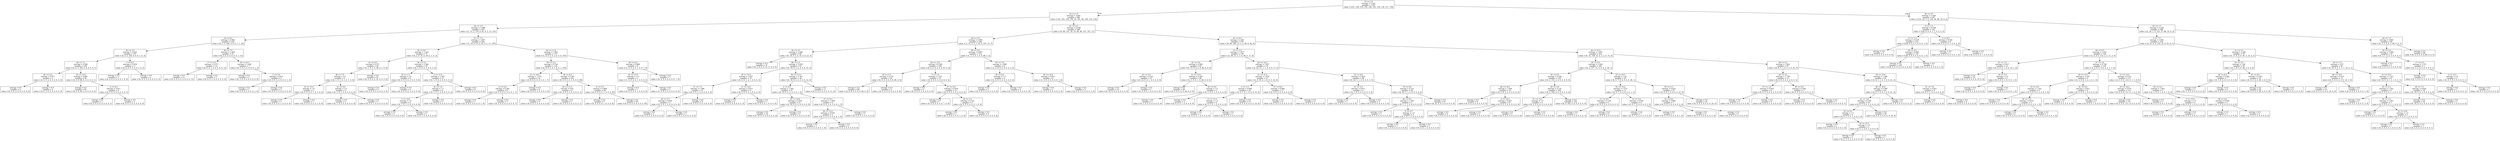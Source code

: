 digraph Tree {
node [shape=box] ;
0 [label="33 <= 2.5\nentropy = 3.321\nsamples = 1347\nvalue = [141, 126, 135, 135, 136, 145, 134, 134, 127, 134]"] ;
1 [label="43 <= 1.5\nentropy = 3.061\nsamples = 900\nvalue = [10, 102, 134, 135, 10, 101, 48, 109, 119, 132]"] ;
0 -> 1 [labeldistance=2.5, labelangle=45, headlabel="True"] ;
2 [label="26 <= 3.5\nentropy = 1.998\nsamples = 332\nvalue = [1, 13, 3, 119, 0, 61, 0, 2, 12, 121]"] ;
1 -> 2 ;
3 [label="19 <= 8.5\nentropy = 0.982\nsamples = 128\nvalue = [0, 3, 3, 104, 0, 0, 0, 1, 1, 16]"] ;
2 -> 3 ;
4 [label="30 <= 3.0\nentropy = 0.443\nsamples = 107\nvalue = [0, 0, 3, 100, 0, 0, 0, 1, 0, 3]"] ;
3 -> 4 ;
5 [label="28 <= 7.5\nentropy = 0.266\nsamples = 104\nvalue = [0, 0, 3, 100, 0, 0, 0, 0, 0, 1]"] ;
4 -> 5 ;
6 [label="62 <= 2.0\nentropy = 0.971\nsamples = 5\nvalue = [0, 0, 3, 2, 0, 0, 0, 0, 0, 0]"] ;
5 -> 6 ;
7 [label="entropy = 0.0\nsamples = 2\nvalue = [0, 0, 0, 2, 0, 0, 0, 0, 0, 0]"] ;
6 -> 7 ;
8 [label="entropy = 0.0\nsamples = 3\nvalue = [0, 0, 3, 0, 0, 0, 0, 0, 0, 0]"] ;
6 -> 8 ;
9 [label="18 <= 13.0\nentropy = 0.081\nsamples = 99\nvalue = [0, 0, 0, 98, 0, 0, 0, 0, 0, 1]"] ;
5 -> 9 ;
10 [label="entropy = 0.0\nsamples = 95\nvalue = [0, 0, 0, 95, 0, 0, 0, 0, 0, 0]"] ;
9 -> 10 ;
11 [label="4 <= 8.5\nentropy = 0.811\nsamples = 4\nvalue = [0, 0, 0, 3, 0, 0, 0, 0, 0, 1]"] ;
9 -> 11 ;
12 [label="entropy = 0.0\nsamples = 1\nvalue = [0, 0, 0, 0, 0, 0, 0, 0, 0, 1]"] ;
11 -> 12 ;
13 [label="entropy = 0.0\nsamples = 3\nvalue = [0, 0, 0, 3, 0, 0, 0, 0, 0, 0]"] ;
11 -> 13 ;
14 [label="3 <= 8.5\nentropy = 0.918\nsamples = 3\nvalue = [0, 0, 0, 0, 0, 0, 0, 1, 0, 2]"] ;
4 -> 14 ;
15 [label="entropy = 0.0\nsamples = 1\nvalue = [0, 0, 0, 0, 0, 0, 0, 1, 0, 0]"] ;
14 -> 15 ;
16 [label="entropy = 0.0\nsamples = 2\nvalue = [0, 0, 0, 0, 0, 0, 0, 0, 0, 2]"] ;
14 -> 16 ;
17 [label="36 <= 7.0\nentropy = 1.494\nsamples = 21\nvalue = [0, 3, 0, 4, 0, 0, 0, 0, 1, 13]"] ;
3 -> 17 ;
18 [label="17 <= 3.5\nentropy = 0.371\nsamples = 14\nvalue = [0, 0, 0, 1, 0, 0, 0, 0, 0, 13]"] ;
17 -> 18 ;
19 [label="entropy = 0.0\nsamples = 13\nvalue = [0, 0, 0, 0, 0, 0, 0, 0, 0, 13]"] ;
18 -> 19 ;
20 [label="entropy = 0.0\nsamples = 1\nvalue = [0, 0, 0, 1, 0, 0, 0, 0, 0, 0]"] ;
18 -> 20 ;
21 [label="50 <= 6.0\nentropy = 1.449\nsamples = 7\nvalue = [0, 3, 0, 3, 0, 0, 0, 0, 1, 0]"] ;
17 -> 21 ;
22 [label="entropy = 0.0\nsamples = 3\nvalue = [0, 3, 0, 0, 0, 0, 0, 0, 0, 0]"] ;
21 -> 22 ;
23 [label="2 <= 3.0\nentropy = 0.811\nsamples = 4\nvalue = [0, 0, 0, 3, 0, 0, 0, 0, 1, 0]"] ;
21 -> 23 ;
24 [label="entropy = 0.0\nsamples = 1\nvalue = [0, 0, 0, 0, 0, 0, 0, 0, 1, 0]"] ;
23 -> 24 ;
25 [label="entropy = 0.0\nsamples = 3\nvalue = [0, 0, 0, 3, 0, 0, 0, 0, 0, 0]"] ;
23 -> 25 ;
26 [label="21 <= 7.5\nentropy = 1.807\nsamples = 204\nvalue = [1, 10, 0, 15, 0, 61, 0, 1, 11, 105]"] ;
2 -> 26 ;
27 [label="20 <= 9.5\nentropy = 1.214\nsamples = 77\nvalue = [0, 2, 0, 10, 0, 59, 0, 1, 3, 2]"] ;
26 -> 27 ;
28 [label="10 <= 9.5\nentropy = 0.371\nsamples = 59\nvalue = [0, 1, 0, 1, 0, 56, 0, 1, 0, 0]"] ;
27 -> 28 ;
29 [label="58 <= 7.0\nentropy = 2.0\nsamples = 4\nvalue = [0, 1, 0, 1, 0, 1, 0, 1, 0, 0]"] ;
28 -> 29 ;
30 [label="14 <= 13.5\nentropy = 1.0\nsamples = 2\nvalue = [0, 0, 0, 0, 0, 1, 0, 1, 0, 0]"] ;
29 -> 30 ;
31 [label="entropy = 0.0\nsamples = 1\nvalue = [0, 0, 0, 0, 0, 1, 0, 0, 0, 0]"] ;
30 -> 31 ;
32 [label="entropy = 0.0\nsamples = 1\nvalue = [0, 0, 0, 0, 0, 0, 0, 1, 0, 0]"] ;
30 -> 32 ;
33 [label="12 <= 8.0\nentropy = 1.0\nsamples = 2\nvalue = [0, 1, 0, 1, 0, 0, 0, 0, 0, 0]"] ;
29 -> 33 ;
34 [label="entropy = 0.0\nsamples = 1\nvalue = [0, 1, 0, 0, 0, 0, 0, 0, 0, 0]"] ;
33 -> 34 ;
35 [label="entropy = 0.0\nsamples = 1\nvalue = [0, 0, 0, 1, 0, 0, 0, 0, 0, 0]"] ;
33 -> 35 ;
36 [label="entropy = 0.0\nsamples = 55\nvalue = [0, 0, 0, 0, 0, 55, 0, 0, 0, 0]"] ;
28 -> 36 ;
37 [label="54 <= 3.5\nentropy = 1.946\nsamples = 18\nvalue = [0, 1, 0, 9, 0, 3, 0, 0, 3, 2]"] ;
27 -> 37 ;
38 [label="25 <= 1.5\nentropy = 1.0\nsamples = 6\nvalue = [0, 0, 0, 0, 0, 3, 0, 0, 3, 0]"] ;
37 -> 38 ;
39 [label="entropy = 0.0\nsamples = 3\nvalue = [0, 0, 0, 0, 0, 0, 0, 0, 3, 0]"] ;
38 -> 39 ;
40 [label="entropy = 0.0\nsamples = 3\nvalue = [0, 0, 0, 0, 0, 3, 0, 0, 0, 0]"] ;
38 -> 40 ;
41 [label="4 <= 11.0\nentropy = 1.041\nsamples = 12\nvalue = [0, 1, 0, 9, 0, 0, 0, 0, 0, 2]"] ;
37 -> 41 ;
42 [label="25 <= 1.0\nentropy = 1.5\nsamples = 4\nvalue = [0, 1, 0, 1, 0, 0, 0, 0, 0, 2]"] ;
41 -> 42 ;
43 [label="3 <= 13.0\nentropy = 1.0\nsamples = 2\nvalue = [0, 1, 0, 1, 0, 0, 0, 0, 0, 0]"] ;
42 -> 43 ;
44 [label="entropy = 0.0\nsamples = 1\nvalue = [0, 1, 0, 0, 0, 0, 0, 0, 0, 0]"] ;
43 -> 44 ;
45 [label="entropy = 0.0\nsamples = 1\nvalue = [0, 0, 0, 1, 0, 0, 0, 0, 0, 0]"] ;
43 -> 45 ;
46 [label="entropy = 0.0\nsamples = 2\nvalue = [0, 0, 0, 0, 0, 0, 0, 0, 0, 2]"] ;
42 -> 46 ;
47 [label="entropy = 0.0\nsamples = 8\nvalue = [0, 0, 0, 8, 0, 0, 0, 0, 0, 0]"] ;
41 -> 47 ;
48 [label="42 <= 11.0\nentropy = 1.081\nsamples = 127\nvalue = [1, 8, 0, 5, 0, 2, 0, 0, 8, 103]"] ;
26 -> 48 ;
49 [label="59 <= 2.5\nentropy = 0.744\nsamples = 118\nvalue = [0, 8, 0, 5, 0, 1, 0, 0, 1, 103]"] ;
48 -> 49 ;
50 [label="12 <= 14.0\nentropy = 1.272\nsamples = 16\nvalue = [0, 8, 0, 0, 0, 0, 0, 0, 1, 7]"] ;
49 -> 50 ;
51 [label="6 <= 2.0\nentropy = 0.544\nsamples = 8\nvalue = [0, 0, 0, 0, 0, 0, 0, 0, 1, 7]"] ;
50 -> 51 ;
52 [label="entropy = 0.0\nsamples = 1\nvalue = [0, 0, 0, 0, 0, 0, 0, 0, 1, 0]"] ;
51 -> 52 ;
53 [label="entropy = 0.0\nsamples = 7\nvalue = [0, 0, 0, 0, 0, 0, 0, 0, 0, 7]"] ;
51 -> 53 ;
54 [label="entropy = 0.0\nsamples = 8\nvalue = [0, 8, 0, 0, 0, 0, 0, 0, 0, 0]"] ;
50 -> 54 ;
55 [label="29 <= 6.5\nentropy = 0.361\nsamples = 102\nvalue = [0, 0, 0, 5, 0, 1, 0, 0, 0, 96]"] ;
49 -> 55 ;
56 [label="52 <= 11.5\nentropy = 0.65\nsamples = 6\nvalue = [0, 0, 0, 5, 0, 0, 0, 0, 0, 1]"] ;
55 -> 56 ;
57 [label="entropy = 0.0\nsamples = 5\nvalue = [0, 0, 0, 5, 0, 0, 0, 0, 0, 0]"] ;
56 -> 57 ;
58 [label="entropy = 0.0\nsamples = 1\nvalue = [0, 0, 0, 0, 0, 0, 0, 0, 0, 1]"] ;
56 -> 58 ;
59 [label="4 <= 0.5\nentropy = 0.084\nsamples = 96\nvalue = [0, 0, 0, 0, 0, 1, 0, 0, 0, 95]"] ;
55 -> 59 ;
60 [label="entropy = 0.0\nsamples = 1\nvalue = [0, 0, 0, 0, 0, 1, 0, 0, 0, 0]"] ;
59 -> 60 ;
61 [label="entropy = 0.0\nsamples = 95\nvalue = [0, 0, 0, 0, 0, 0, 0, 0, 0, 95]"] ;
59 -> 61 ;
62 [label="36 <= 6.5\nentropy = 0.986\nsamples = 9\nvalue = [1, 0, 0, 0, 0, 1, 0, 0, 7, 0]"] ;
48 -> 62 ;
63 [label="42 <= 13.0\nentropy = 1.0\nsamples = 2\nvalue = [1, 0, 0, 0, 0, 1, 0, 0, 0, 0]"] ;
62 -> 63 ;
64 [label="entropy = 0.0\nsamples = 1\nvalue = [0, 0, 0, 0, 0, 1, 0, 0, 0, 0]"] ;
63 -> 64 ;
65 [label="entropy = 0.0\nsamples = 1\nvalue = [1, 0, 0, 0, 0, 0, 0, 0, 0, 0]"] ;
63 -> 65 ;
66 [label="entropy = 0.0\nsamples = 7\nvalue = [0, 0, 0, 0, 0, 0, 0, 0, 7, 0]"] ;
62 -> 66 ;
67 [label="61 <= 0.5\nentropy = 2.838\nsamples = 568\nvalue = [9, 89, 131, 16, 10, 40, 48, 107, 107, 11]"] ;
1 -> 67 ;
68 [label="29 <= 5.5\nentropy = 2.085\nsamples = 198\nvalue = [1, 21, 2, 3, 7, 35, 0, 107, 15, 7]"] ;
67 -> 68 ;
69 [label="20 <= 3.5\nentropy = 2.288\nsamples = 84\nvalue = [0, 19, 0, 3, 4, 35, 0, 8, 12, 3]"] ;
68 -> 69 ;
70 [label="entropy = 0.0\nsamples = 31\nvalue = [0, 0, 0, 0, 0, 31, 0, 0, 0, 0]"] ;
69 -> 70 ;
71 [label="60 <= 2.5\nentropy = 2.459\nsamples = 53\nvalue = [0, 19, 0, 3, 4, 4, 0, 8, 12, 3]"] ;
69 -> 71 ;
72 [label="18 <= 15.5\nentropy = 1.857\nsamples = 15\nvalue = [0, 0, 0, 1, 2, 1, 0, 8, 0, 3]"] ;
71 -> 72 ;
73 [label="11 <= 7.5\nentropy = 1.096\nsamples = 11\nvalue = [0, 0, 0, 1, 2, 0, 0, 8, 0, 0]"] ;
72 -> 73 ;
74 [label="52 <= 5.5\nentropy = 0.918\nsamples = 3\nvalue = [0, 0, 0, 1, 2, 0, 0, 0, 0, 0]"] ;
73 -> 74 ;
75 [label="entropy = 0.0\nsamples = 2\nvalue = [0, 0, 0, 0, 2, 0, 0, 0, 0, 0]"] ;
74 -> 75 ;
76 [label="entropy = 0.0\nsamples = 1\nvalue = [0, 0, 0, 1, 0, 0, 0, 0, 0, 0]"] ;
74 -> 76 ;
77 [label="entropy = 0.0\nsamples = 8\nvalue = [0, 0, 0, 0, 0, 0, 0, 8, 0, 0]"] ;
73 -> 77 ;
78 [label="11 <= 14.5\nentropy = 0.811\nsamples = 4\nvalue = [0, 0, 0, 0, 0, 1, 0, 0, 0, 3]"] ;
72 -> 78 ;
79 [label="entropy = 0.0\nsamples = 3\nvalue = [0, 0, 0, 0, 0, 0, 0, 0, 0, 3]"] ;
78 -> 79 ;
80 [label="entropy = 0.0\nsamples = 1\nvalue = [0, 0, 0, 0, 0, 1, 0, 0, 0, 0]"] ;
78 -> 80 ;
81 [label="50 <= 11.0\nentropy = 1.761\nsamples = 38\nvalue = [0, 19, 0, 2, 2, 3, 0, 0, 12, 0]"] ;
71 -> 81 ;
82 [label="2 <= 6.5\nentropy = 1.441\nsamples = 27\nvalue = [0, 19, 0, 2, 2, 3, 0, 0, 1, 0]"] ;
81 -> 82 ;
83 [label="45 <= 10.0\nentropy = 0.454\nsamples = 21\nvalue = [0, 19, 0, 0, 2, 0, 0, 0, 0, 0]"] ;
82 -> 83 ;
84 [label="entropy = 0.0\nsamples = 19\nvalue = [0, 19, 0, 0, 0, 0, 0, 0, 0, 0]"] ;
83 -> 84 ;
85 [label="entropy = 0.0\nsamples = 2\nvalue = [0, 0, 0, 0, 2, 0, 0, 0, 0, 0]"] ;
83 -> 85 ;
86 [label="37 <= 0.5\nentropy = 1.459\nsamples = 6\nvalue = [0, 0, 0, 2, 0, 3, 0, 0, 1, 0]"] ;
82 -> 86 ;
87 [label="59 <= 12.0\nentropy = 0.918\nsamples = 3\nvalue = [0, 0, 0, 2, 0, 0, 0, 0, 1, 0]"] ;
86 -> 87 ;
88 [label="entropy = 0.0\nsamples = 1\nvalue = [0, 0, 0, 0, 0, 0, 0, 0, 1, 0]"] ;
87 -> 88 ;
89 [label="entropy = 0.0\nsamples = 2\nvalue = [0, 0, 0, 2, 0, 0, 0, 0, 0, 0]"] ;
87 -> 89 ;
90 [label="entropy = 0.0\nsamples = 3\nvalue = [0, 0, 0, 0, 0, 3, 0, 0, 0, 0]"] ;
86 -> 90 ;
91 [label="entropy = 0.0\nsamples = 11\nvalue = [0, 0, 0, 0, 0, 0, 0, 0, 11, 0]"] ;
81 -> 91 ;
92 [label="60 <= 9.5\nentropy = 0.887\nsamples = 114\nvalue = [1, 2, 2, 0, 3, 0, 0, 99, 3, 4]"] ;
68 -> 92 ;
93 [label="26 <= 12.5\nentropy = 0.549\nsamples = 106\nvalue = [0, 0, 2, 0, 3, 0, 0, 97, 0, 4]"] ;
92 -> 93 ;
94 [label="54 <= 5.5\nentropy = 0.152\nsamples = 91\nvalue = [0, 0, 2, 0, 0, 0, 0, 89, 0, 0]"] ;
93 -> 94 ;
95 [label="entropy = 0.0\nsamples = 89\nvalue = [0, 0, 0, 0, 0, 0, 0, 89, 0, 0]"] ;
94 -> 95 ;
96 [label="entropy = 0.0\nsamples = 2\nvalue = [0, 0, 2, 0, 0, 0, 0, 0, 0, 0]"] ;
94 -> 96 ;
97 [label="5 <= 1.0\nentropy = 1.457\nsamples = 15\nvalue = [0, 0, 0, 0, 3, 0, 0, 8, 0, 4]"] ;
93 -> 97 ;
98 [label="entropy = 0.0\nsamples = 3\nvalue = [0, 0, 0, 0, 3, 0, 0, 0, 0, 0]"] ;
97 -> 98 ;
99 [label="27 <= 8.5\nentropy = 0.918\nsamples = 12\nvalue = [0, 0, 0, 0, 0, 0, 0, 8, 0, 4]"] ;
97 -> 99 ;
100 [label="entropy = 0.0\nsamples = 7\nvalue = [0, 0, 0, 0, 0, 0, 0, 7, 0, 0]"] ;
99 -> 100 ;
101 [label="25 <= 1.5\nentropy = 0.722\nsamples = 5\nvalue = [0, 0, 0, 0, 0, 0, 0, 1, 0, 4]"] ;
99 -> 101 ;
102 [label="entropy = 0.0\nsamples = 1\nvalue = [0, 0, 0, 0, 0, 0, 0, 1, 0, 0]"] ;
101 -> 102 ;
103 [label="entropy = 0.0\nsamples = 4\nvalue = [0, 0, 0, 0, 0, 0, 0, 0, 0, 4]"] ;
101 -> 103 ;
104 [label="50 <= 7.0\nentropy = 1.906\nsamples = 8\nvalue = [1, 2, 0, 0, 0, 0, 0, 2, 3, 0]"] ;
92 -> 104 ;
105 [label="59 <= 8.0\nentropy = 1.0\nsamples = 4\nvalue = [0, 2, 0, 0, 0, 0, 0, 2, 0, 0]"] ;
104 -> 105 ;
106 [label="entropy = 0.0\nsamples = 2\nvalue = [0, 0, 0, 0, 0, 0, 0, 2, 0, 0]"] ;
105 -> 106 ;
107 [label="entropy = 0.0\nsamples = 2\nvalue = [0, 2, 0, 0, 0, 0, 0, 0, 0, 0]"] ;
105 -> 107 ;
108 [label="59 <= 14.0\nentropy = 0.811\nsamples = 4\nvalue = [1, 0, 0, 0, 0, 0, 0, 0, 3, 0]"] ;
104 -> 108 ;
109 [label="entropy = 0.0\nsamples = 1\nvalue = [1, 0, 0, 0, 0, 0, 0, 0, 0, 0]"] ;
108 -> 109 ;
110 [label="entropy = 0.0\nsamples = 3\nvalue = [0, 0, 0, 0, 0, 0, 0, 0, 3, 0]"] ;
108 -> 110 ;
111 [label="10 <= 9.5\nentropy = 2.361\nsamples = 370\nvalue = [8, 68, 129, 13, 3, 5, 48, 0, 92, 4]"] ;
67 -> 111 ;
112 [label="13 <= 3.5\nentropy = 1.977\nsamples = 138\nvalue = [2, 58, 11, 1, 3, 0, 46, 0, 17, 0]"] ;
111 -> 112 ;
113 [label="42 <= 5.0\nentropy = 0.982\nsamples = 63\nvalue = [0, 15, 0, 0, 2, 0, 46, 0, 0, 0]"] ;
112 -> 113 ;
114 [label="25 <= 5.0\nentropy = 0.353\nsamples = 15\nvalue = [0, 14, 0, 0, 1, 0, 0, 0, 0, 0]"] ;
113 -> 114 ;
115 [label="entropy = 0.0\nsamples = 14\nvalue = [0, 14, 0, 0, 0, 0, 0, 0, 0, 0]"] ;
114 -> 115 ;
116 [label="entropy = 0.0\nsamples = 1\nvalue = [0, 0, 0, 0, 1, 0, 0, 0, 0, 0]"] ;
114 -> 116 ;
117 [label="12 <= 15.5\nentropy = 0.292\nsamples = 48\nvalue = [0, 1, 0, 0, 1, 0, 46, 0, 0, 0]"] ;
113 -> 117 ;
118 [label="entropy = 0.0\nsamples = 46\nvalue = [0, 0, 0, 0, 0, 0, 46, 0, 0, 0]"] ;
117 -> 118 ;
119 [label="45 <= 8.0\nentropy = 1.0\nsamples = 2\nvalue = [0, 1, 0, 0, 1, 0, 0, 0, 0, 0]"] ;
117 -> 119 ;
120 [label="entropy = 0.0\nsamples = 1\nvalue = [0, 1, 0, 0, 0, 0, 0, 0, 0, 0]"] ;
119 -> 120 ;
121 [label="entropy = 0.0\nsamples = 1\nvalue = [0, 0, 0, 0, 1, 0, 0, 0, 0, 0]"] ;
119 -> 121 ;
122 [label="20 <= 14.5\nentropy = 1.657\nsamples = 75\nvalue = [2, 43, 11, 1, 1, 0, 0, 0, 17, 0]"] ;
112 -> 122 ;
123 [label="51 <= 13.5\nentropy = 1.476\nsamples = 27\nvalue = [2, 0, 10, 0, 1, 0, 0, 0, 14, 0]"] ;
122 -> 123 ;
124 [label="3 <= 1.5\nentropy = 0.669\nsamples = 16\nvalue = [0, 0, 1, 0, 1, 0, 0, 0, 14, 0]"] ;
123 -> 124 ;
125 [label="13 <= 11.0\nentropy = 1.0\nsamples = 2\nvalue = [0, 0, 1, 0, 1, 0, 0, 0, 0, 0]"] ;
124 -> 125 ;
126 [label="entropy = 0.0\nsamples = 1\nvalue = [0, 0, 0, 0, 1, 0, 0, 0, 0, 0]"] ;
125 -> 126 ;
127 [label="entropy = 0.0\nsamples = 1\nvalue = [0, 0, 1, 0, 0, 0, 0, 0, 0, 0]"] ;
125 -> 127 ;
128 [label="entropy = 0.0\nsamples = 14\nvalue = [0, 0, 0, 0, 0, 0, 0, 0, 14, 0]"] ;
124 -> 128 ;
129 [label="27 <= 8.0\nentropy = 0.684\nsamples = 11\nvalue = [2, 0, 9, 0, 0, 0, 0, 0, 0, 0]"] ;
123 -> 129 ;
130 [label="entropy = 0.0\nsamples = 9\nvalue = [0, 0, 9, 0, 0, 0, 0, 0, 0, 0]"] ;
129 -> 130 ;
131 [label="entropy = 0.0\nsamples = 2\nvalue = [2, 0, 0, 0, 0, 0, 0, 0, 0, 0]"] ;
129 -> 131 ;
132 [label="52 <= 9.0\nentropy = 0.625\nsamples = 48\nvalue = [0, 43, 1, 1, 0, 0, 0, 0, 3, 0]"] ;
122 -> 132 ;
133 [label="21 <= 5.5\nentropy = 0.811\nsamples = 4\nvalue = [0, 1, 0, 0, 0, 0, 0, 0, 3, 0]"] ;
132 -> 133 ;
134 [label="entropy = 0.0\nsamples = 1\nvalue = [0, 1, 0, 0, 0, 0, 0, 0, 0, 0]"] ;
133 -> 134 ;
135 [label="entropy = 0.0\nsamples = 3\nvalue = [0, 0, 0, 0, 0, 0, 0, 0, 3, 0]"] ;
133 -> 135 ;
136 [label="19 <= 8.0\nentropy = 0.312\nsamples = 44\nvalue = [0, 42, 1, 1, 0, 0, 0, 0, 0, 0]"] ;
132 -> 136 ;
137 [label="44 <= 9.5\nentropy = 1.585\nsamples = 3\nvalue = [0, 1, 1, 1, 0, 0, 0, 0, 0, 0]"] ;
136 -> 137 ;
138 [label="entropy = 0.0\nsamples = 1\nvalue = [0, 0, 1, 0, 0, 0, 0, 0, 0, 0]"] ;
137 -> 138 ;
139 [label="9 <= 0.5\nentropy = 1.0\nsamples = 2\nvalue = [0, 1, 0, 1, 0, 0, 0, 0, 0, 0]"] ;
137 -> 139 ;
140 [label="entropy = 0.0\nsamples = 1\nvalue = [0, 1, 0, 0, 0, 0, 0, 0, 0, 0]"] ;
139 -> 140 ;
141 [label="entropy = 0.0\nsamples = 1\nvalue = [0, 0, 0, 1, 0, 0, 0, 0, 0, 0]"] ;
139 -> 141 ;
142 [label="entropy = 0.0\nsamples = 41\nvalue = [0, 41, 0, 0, 0, 0, 0, 0, 0, 0]"] ;
136 -> 142 ;
143 [label="26 <= 10.5\nentropy = 1.855\nsamples = 232\nvalue = [6, 10, 118, 12, 0, 5, 2, 0, 75, 4]"] ;
111 -> 143 ;
144 [label="45 <= 6.5\nentropy = 1.204\nsamples = 165\nvalue = [0, 2, 117, 11, 0, 0, 0, 0, 34, 1]"] ;
143 -> 144 ;
145 [label="54 <= 0.5\nentropy = 0.528\nsamples = 120\nvalue = [0, 2, 110, 2, 0, 0, 0, 0, 6, 0]"] ;
144 -> 145 ;
146 [label="44 <= 10.5\nentropy = 1.449\nsamples = 14\nvalue = [0, 0, 6, 2, 0, 0, 0, 0, 6, 0]"] ;
145 -> 146 ;
147 [label="entropy = 0.0\nsamples = 6\nvalue = [0, 0, 6, 0, 0, 0, 0, 0, 0, 0]"] ;
146 -> 147 ;
148 [label="4 <= 14.5\nentropy = 0.811\nsamples = 8\nvalue = [0, 0, 0, 2, 0, 0, 0, 0, 6, 0]"] ;
146 -> 148 ;
149 [label="entropy = 0.0\nsamples = 6\nvalue = [0, 0, 0, 0, 0, 0, 0, 0, 6, 0]"] ;
148 -> 149 ;
150 [label="entropy = 0.0\nsamples = 2\nvalue = [0, 0, 0, 2, 0, 0, 0, 0, 0, 0]"] ;
148 -> 150 ;
151 [label="20 <= 3.0\nentropy = 0.135\nsamples = 106\nvalue = [0, 2, 104, 0, 0, 0, 0, 0, 0, 0]"] ;
145 -> 151 ;
152 [label="27 <= 13.5\nentropy = 1.0\nsamples = 4\nvalue = [0, 2, 2, 0, 0, 0, 0, 0, 0, 0]"] ;
151 -> 152 ;
153 [label="entropy = 0.0\nsamples = 2\nvalue = [0, 0, 2, 0, 0, 0, 0, 0, 0, 0]"] ;
152 -> 153 ;
154 [label="entropy = 0.0\nsamples = 2\nvalue = [0, 2, 0, 0, 0, 0, 0, 0, 0, 0]"] ;
152 -> 154 ;
155 [label="entropy = 0.0\nsamples = 102\nvalue = [0, 0, 102, 0, 0, 0, 0, 0, 0, 0]"] ;
151 -> 155 ;
156 [label="27 <= 10.5\nentropy = 1.43\nsamples = 45\nvalue = [0, 0, 7, 9, 0, 0, 0, 0, 28, 1]"] ;
144 -> 156 ;
157 [label="52 <= 13.5\nentropy = 1.573\nsamples = 13\nvalue = [0, 0, 7, 4, 0, 0, 0, 0, 1, 1]"] ;
156 -> 157 ;
158 [label="11 <= 9.5\nentropy = 0.722\nsamples = 5\nvalue = [0, 0, 0, 4, 0, 0, 0, 0, 0, 1]"] ;
157 -> 158 ;
159 [label="entropy = 0.0\nsamples = 1\nvalue = [0, 0, 0, 0, 0, 0, 0, 0, 0, 1]"] ;
158 -> 159 ;
160 [label="entropy = 0.0\nsamples = 4\nvalue = [0, 0, 0, 4, 0, 0, 0, 0, 0, 0]"] ;
158 -> 160 ;
161 [label="14 <= 3.0\nentropy = 0.544\nsamples = 8\nvalue = [0, 0, 7, 0, 0, 0, 0, 0, 1, 0]"] ;
157 -> 161 ;
162 [label="entropy = 0.0\nsamples = 7\nvalue = [0, 0, 7, 0, 0, 0, 0, 0, 0, 0]"] ;
161 -> 162 ;
163 [label="entropy = 0.0\nsamples = 1\nvalue = [0, 0, 0, 0, 0, 0, 0, 0, 1, 0]"] ;
161 -> 163 ;
164 [label="50 <= 5.5\nentropy = 0.625\nsamples = 32\nvalue = [0, 0, 0, 5, 0, 0, 0, 0, 27, 0]"] ;
156 -> 164 ;
165 [label="52 <= 8.0\nentropy = 0.863\nsamples = 7\nvalue = [0, 0, 0, 5, 0, 0, 0, 0, 2, 0]"] ;
164 -> 165 ;
166 [label="entropy = 0.0\nsamples = 2\nvalue = [0, 0, 0, 0, 0, 0, 0, 0, 2, 0]"] ;
165 -> 166 ;
167 [label="entropy = 0.0\nsamples = 5\nvalue = [0, 0, 0, 5, 0, 0, 0, 0, 0, 0]"] ;
165 -> 167 ;
168 [label="entropy = 0.0\nsamples = 25\nvalue = [0, 0, 0, 0, 0, 0, 0, 0, 25, 0]"] ;
164 -> 168 ;
169 [label="28 <= 4.5\nentropy = 1.924\nsamples = 67\nvalue = [6, 8, 1, 1, 0, 5, 2, 0, 41, 3]"] ;
143 -> 169 ;
170 [label="29 <= 2.5\nentropy = 1.738\nsamples = 13\nvalue = [6, 0, 0, 0, 0, 4, 2, 0, 0, 1]"] ;
169 -> 170 ;
171 [label="27 <= 1.0\nentropy = 0.918\nsamples = 6\nvalue = [0, 0, 0, 0, 0, 4, 2, 0, 0, 0]"] ;
170 -> 171 ;
172 [label="entropy = 0.0\nsamples = 2\nvalue = [0, 0, 0, 0, 0, 0, 2, 0, 0, 0]"] ;
171 -> 172 ;
173 [label="entropy = 0.0\nsamples = 4\nvalue = [0, 0, 0, 0, 0, 4, 0, 0, 0, 0]"] ;
171 -> 173 ;
174 [label="36 <= 8.5\nentropy = 0.592\nsamples = 7\nvalue = [6, 0, 0, 0, 0, 0, 0, 0, 0, 1]"] ;
170 -> 174 ;
175 [label="entropy = 0.0\nsamples = 6\nvalue = [6, 0, 0, 0, 0, 0, 0, 0, 0, 0]"] ;
174 -> 175 ;
176 [label="entropy = 0.0\nsamples = 1\nvalue = [0, 0, 0, 0, 0, 0, 0, 0, 0, 1]"] ;
174 -> 176 ;
177 [label="19 <= 15.0\nentropy = 1.206\nsamples = 54\nvalue = [0, 8, 1, 1, 0, 1, 0, 0, 41, 2]"] ;
169 -> 177 ;
178 [label="46 <= 10.0\nentropy = 0.566\nsamples = 45\nvalue = [0, 0, 1, 0, 0, 1, 0, 0, 41, 2]"] ;
177 -> 178 ;
179 [label="21 <= 3.0\nentropy = 0.318\nsamples = 43\nvalue = [0, 0, 1, 0, 0, 1, 0, 0, 41, 0]"] ;
178 -> 179 ;
180 [label="52 <= 8.5\nentropy = 1.5\nsamples = 4\nvalue = [0, 0, 1, 0, 0, 1, 0, 0, 2, 0]"] ;
179 -> 180 ;
181 [label="entropy = 0.0\nsamples = 2\nvalue = [0, 0, 0, 0, 0, 0, 0, 0, 2, 0]"] ;
180 -> 181 ;
182 [label="10 <= 15.5\nentropy = 1.0\nsamples = 2\nvalue = [0, 0, 1, 0, 0, 1, 0, 0, 0, 0]"] ;
180 -> 182 ;
183 [label="entropy = 0.0\nsamples = 1\nvalue = [0, 0, 1, 0, 0, 0, 0, 0, 0, 0]"] ;
182 -> 183 ;
184 [label="entropy = 0.0\nsamples = 1\nvalue = [0, 0, 0, 0, 0, 1, 0, 0, 0, 0]"] ;
182 -> 184 ;
185 [label="entropy = 0.0\nsamples = 39\nvalue = [0, 0, 0, 0, 0, 0, 0, 0, 39, 0]"] ;
179 -> 185 ;
186 [label="entropy = 0.0\nsamples = 2\nvalue = [0, 0, 0, 0, 0, 0, 0, 0, 0, 2]"] ;
178 -> 186 ;
187 [label="51 <= 7.0\nentropy = 0.503\nsamples = 9\nvalue = [0, 8, 0, 1, 0, 0, 0, 0, 0, 0]"] ;
177 -> 187 ;
188 [label="entropy = 0.0\nsamples = 1\nvalue = [0, 0, 0, 1, 0, 0, 0, 0, 0, 0]"] ;
187 -> 188 ;
189 [label="entropy = 0.0\nsamples = 8\nvalue = [0, 8, 0, 0, 0, 0, 0, 0, 0, 0]"] ;
187 -> 189 ;
190 [label="36 <= 0.5\nentropy = 2.438\nsamples = 447\nvalue = [131, 24, 1, 0, 126, 44, 86, 25, 8, 2]"] ;
0 -> 190 [labeldistance=2.5, labelangle=-45, headlabel="False"] ;
191 [label="6 <= 1.5\nentropy = 0.538\nsamples = 141\nvalue = [129, 0, 0, 0, 3, 7, 0, 0, 2, 0]"] ;
190 -> 191 ;
192 [label="13 <= 1.0\nentropy = 0.219\nsamples = 133\nvalue = [129, 0, 0, 0, 3, 0, 0, 0, 1, 0]"] ;
191 -> 192 ;
193 [label="entropy = 0.0\nsamples = 3\nvalue = [0, 0, 0, 0, 3, 0, 0, 0, 0, 0]"] ;
192 -> 193 ;
194 [label="28 <= 4.5\nentropy = 0.065\nsamples = 130\nvalue = [129, 0, 0, 0, 0, 0, 0, 0, 1, 0]"] ;
192 -> 194 ;
195 [label="entropy = 0.0\nsamples = 129\nvalue = [129, 0, 0, 0, 0, 0, 0, 0, 0, 0]"] ;
194 -> 195 ;
196 [label="entropy = 0.0\nsamples = 1\nvalue = [0, 0, 0, 0, 0, 0, 0, 0, 1, 0]"] ;
194 -> 196 ;
197 [label="3 <= 8.5\nentropy = 0.544\nsamples = 8\nvalue = [0, 0, 0, 0, 0, 7, 0, 0, 1, 0]"] ;
191 -> 197 ;
198 [label="entropy = 0.0\nsamples = 1\nvalue = [0, 0, 0, 0, 0, 0, 0, 0, 1, 0]"] ;
197 -> 198 ;
199 [label="entropy = 0.0\nsamples = 7\nvalue = [0, 0, 0, 0, 0, 7, 0, 0, 0, 0]"] ;
197 -> 199 ;
200 [label="54 <= 1.5\nentropy = 2.228\nsamples = 306\nvalue = [2, 24, 1, 0, 123, 37, 86, 25, 6, 2]"] ;
190 -> 200 ;
201 [label="5 <= 7.5\nentropy = 1.943\nsamples = 216\nvalue = [2, 21, 0, 0, 123, 32, 6, 25, 6, 1]"] ;
200 -> 201 ;
202 [label="26 <= 9.5\nentropy = 1.052\nsamples = 138\nvalue = [2, 4, 0, 0, 114, 2, 3, 11, 2, 0]"] ;
201 -> 202 ;
203 [label="61 <= 1.5\nentropy = 0.817\nsamples = 12\nvalue = [0, 0, 0, 0, 1, 0, 0, 10, 1, 0]"] ;
202 -> 203 ;
204 [label="entropy = 0.0\nsamples = 10\nvalue = [0, 0, 0, 0, 0, 0, 0, 10, 0, 0]"] ;
203 -> 204 ;
205 [label="18 <= 5.5\nentropy = 1.0\nsamples = 2\nvalue = [0, 0, 0, 0, 1, 0, 0, 0, 1, 0]"] ;
203 -> 205 ;
206 [label="entropy = 0.0\nsamples = 1\nvalue = [0, 0, 0, 0, 1, 0, 0, 0, 0, 0]"] ;
205 -> 206 ;
207 [label="entropy = 0.0\nsamples = 1\nvalue = [0, 0, 0, 0, 0, 0, 0, 0, 1, 0]"] ;
205 -> 207 ;
208 [label="37 <= 3.5\nentropy = 0.728\nsamples = 126\nvalue = [2, 4, 0, 0, 113, 2, 3, 1, 1, 0]"] ;
202 -> 208 ;
209 [label="19 <= 10.5\nentropy = 2.197\nsamples = 9\nvalue = [0, 3, 0, 0, 1, 2, 2, 0, 1, 0]"] ;
208 -> 209 ;
210 [label="53 <= 9.5\nentropy = 1.522\nsamples = 5\nvalue = [0, 0, 0, 0, 0, 2, 2, 0, 1, 0]"] ;
209 -> 210 ;
211 [label="entropy = 0.0\nsamples = 2\nvalue = [0, 0, 0, 0, 0, 2, 0, 0, 0, 0]"] ;
210 -> 211 ;
212 [label="20 <= 7.0\nentropy = 0.918\nsamples = 3\nvalue = [0, 0, 0, 0, 0, 0, 2, 0, 1, 0]"] ;
210 -> 212 ;
213 [label="entropy = 0.0\nsamples = 2\nvalue = [0, 0, 0, 0, 0, 0, 2, 0, 0, 0]"] ;
212 -> 213 ;
214 [label="entropy = 0.0\nsamples = 1\nvalue = [0, 0, 0, 0, 0, 0, 0, 0, 1, 0]"] ;
212 -> 214 ;
215 [label="41 <= 8.5\nentropy = 0.811\nsamples = 4\nvalue = [0, 3, 0, 0, 1, 0, 0, 0, 0, 0]"] ;
209 -> 215 ;
216 [label="entropy = 0.0\nsamples = 3\nvalue = [0, 3, 0, 0, 0, 0, 0, 0, 0, 0]"] ;
215 -> 216 ;
217 [label="entropy = 0.0\nsamples = 1\nvalue = [0, 0, 0, 0, 1, 0, 0, 0, 0, 0]"] ;
215 -> 217 ;
218 [label="13 <= 13.5\nentropy = 0.337\nsamples = 117\nvalue = [2, 1, 0, 0, 112, 0, 1, 1, 0, 0]"] ;
208 -> 218 ;
219 [label="10 <= 14.5\nentropy = 0.074\nsamples = 112\nvalue = [0, 0, 0, 0, 111, 0, 1, 0, 0, 0]"] ;
218 -> 219 ;
220 [label="entropy = 0.0\nsamples = 111\nvalue = [0, 0, 0, 0, 111, 0, 0, 0, 0, 0]"] ;
219 -> 220 ;
221 [label="entropy = 0.0\nsamples = 1\nvalue = [0, 0, 0, 0, 0, 0, 1, 0, 0, 0]"] ;
219 -> 221 ;
222 [label="45 <= 4.5\nentropy = 1.922\nsamples = 5\nvalue = [2, 1, 0, 0, 1, 0, 0, 1, 0, 0]"] ;
218 -> 222 ;
223 [label="4 <= 15.5\nentropy = 1.0\nsamples = 2\nvalue = [0, 0, 0, 0, 1, 0, 0, 1, 0, 0]"] ;
222 -> 223 ;
224 [label="entropy = 0.0\nsamples = 1\nvalue = [0, 0, 0, 0, 1, 0, 0, 0, 0, 0]"] ;
223 -> 224 ;
225 [label="entropy = 0.0\nsamples = 1\nvalue = [0, 0, 0, 0, 0, 0, 0, 1, 0, 0]"] ;
223 -> 225 ;
226 [label="38 <= 2.0\nentropy = 0.918\nsamples = 3\nvalue = [2, 1, 0, 0, 0, 0, 0, 0, 0, 0]"] ;
222 -> 226 ;
227 [label="entropy = 0.0\nsamples = 1\nvalue = [0, 1, 0, 0, 0, 0, 0, 0, 0, 0]"] ;
226 -> 227 ;
228 [label="entropy = 0.0\nsamples = 2\nvalue = [2, 0, 0, 0, 0, 0, 0, 0, 0, 0]"] ;
226 -> 228 ;
229 [label="21 <= 3.5\nentropy = 2.295\nsamples = 78\nvalue = [0, 17, 0, 0, 9, 30, 3, 14, 4, 1]"] ;
201 -> 229 ;
230 [label="10 <= 5.5\nentropy = 1.08\nsamples = 38\nvalue = [0, 1, 0, 0, 6, 29, 2, 0, 0, 0]"] ;
229 -> 230 ;
231 [label="44 <= 8.5\nentropy = 0.592\nsamples = 7\nvalue = [0, 1, 0, 0, 6, 0, 0, 0, 0, 0]"] ;
230 -> 231 ;
232 [label="entropy = 0.0\nsamples = 1\nvalue = [0, 1, 0, 0, 0, 0, 0, 0, 0, 0]"] ;
231 -> 232 ;
233 [label="entropy = 0.0\nsamples = 6\nvalue = [0, 0, 0, 0, 6, 0, 0, 0, 0, 0]"] ;
231 -> 233 ;
234 [label="61 <= 8.5\nentropy = 0.345\nsamples = 31\nvalue = [0, 0, 0, 0, 0, 29, 2, 0, 0, 0]"] ;
230 -> 234 ;
235 [label="entropy = 0.0\nsamples = 29\nvalue = [0, 0, 0, 0, 0, 29, 0, 0, 0, 0]"] ;
234 -> 235 ;
236 [label="entropy = 0.0\nsamples = 2\nvalue = [0, 0, 0, 0, 0, 0, 2, 0, 0, 0]"] ;
234 -> 236 ;
237 [label="19 <= 7.0\nentropy = 2.07\nsamples = 40\nvalue = [0, 16, 0, 0, 3, 1, 1, 14, 4, 1]"] ;
229 -> 237 ;
238 [label="60 <= 14.0\nentropy = 0.353\nsamples = 15\nvalue = [0, 0, 0, 0, 0, 0, 0, 14, 1, 0]"] ;
237 -> 238 ;
239 [label="entropy = 0.0\nsamples = 14\nvalue = [0, 0, 0, 0, 0, 0, 0, 14, 0, 0]"] ;
238 -> 239 ;
240 [label="entropy = 0.0\nsamples = 1\nvalue = [0, 0, 0, 0, 0, 0, 0, 0, 1, 0]"] ;
238 -> 240 ;
241 [label="12 <= 10.5\nentropy = 1.703\nsamples = 25\nvalue = [0, 16, 0, 0, 3, 1, 1, 0, 3, 1]"] ;
237 -> 241 ;
242 [label="25 <= 2.5\nentropy = 1.792\nsamples = 6\nvalue = [0, 0, 0, 0, 0, 1, 1, 0, 3, 1]"] ;
241 -> 242 ;
243 [label="entropy = 0.0\nsamples = 3\nvalue = [0, 0, 0, 0, 0, 0, 0, 0, 3, 0]"] ;
242 -> 243 ;
244 [label="30 <= 1.0\nentropy = 1.585\nsamples = 3\nvalue = [0, 0, 0, 0, 0, 1, 1, 0, 0, 1]"] ;
242 -> 244 ;
245 [label="entropy = 0.0\nsamples = 1\nvalue = [0, 0, 0, 0, 0, 0, 1, 0, 0, 0]"] ;
244 -> 245 ;
246 [label="14 <= 10.0\nentropy = 1.0\nsamples = 2\nvalue = [0, 0, 0, 0, 0, 1, 0, 0, 0, 1]"] ;
244 -> 246 ;
247 [label="entropy = 0.0\nsamples = 1\nvalue = [0, 0, 0, 0, 0, 1, 0, 0, 0, 0]"] ;
246 -> 247 ;
248 [label="entropy = 0.0\nsamples = 1\nvalue = [0, 0, 0, 0, 0, 0, 0, 0, 0, 1]"] ;
246 -> 248 ;
249 [label="38 <= 7.5\nentropy = 0.629\nsamples = 19\nvalue = [0, 16, 0, 0, 3, 0, 0, 0, 0, 0]"] ;
241 -> 249 ;
250 [label="entropy = 0.0\nsamples = 16\nvalue = [0, 16, 0, 0, 0, 0, 0, 0, 0, 0]"] ;
249 -> 250 ;
251 [label="entropy = 0.0\nsamples = 3\nvalue = [0, 0, 0, 0, 3, 0, 0, 0, 0, 0]"] ;
249 -> 251 ;
252 [label="42 <= 7.5\nentropy = 0.691\nsamples = 90\nvalue = [0, 3, 1, 0, 0, 5, 80, 0, 0, 1]"] ;
200 -> 252 ;
253 [label="20 <= 2.0\nentropy = 1.685\nsamples = 10\nvalue = [0, 3, 1, 0, 0, 5, 0, 0, 0, 1]"] ;
252 -> 253 ;
254 [label="entropy = 0.0\nsamples = 5\nvalue = [0, 0, 0, 0, 0, 5, 0, 0, 0, 0]"] ;
253 -> 254 ;
255 [label="17 <= 4.5\nentropy = 1.371\nsamples = 5\nvalue = [0, 3, 1, 0, 0, 0, 0, 0, 0, 1]"] ;
253 -> 255 ;
256 [label="entropy = 0.0\nsamples = 3\nvalue = [0, 3, 0, 0, 0, 0, 0, 0, 0, 0]"] ;
255 -> 256 ;
257 [label="3 <= 13.5\nentropy = 1.0\nsamples = 2\nvalue = [0, 0, 1, 0, 0, 0, 0, 0, 0, 1]"] ;
255 -> 257 ;
258 [label="entropy = 0.0\nsamples = 1\nvalue = [0, 0, 0, 0, 0, 0, 0, 0, 0, 1]"] ;
257 -> 258 ;
259 [label="entropy = 0.0\nsamples = 1\nvalue = [0, 0, 1, 0, 0, 0, 0, 0, 0, 0]"] ;
257 -> 259 ;
260 [label="entropy = 0.0\nsamples = 80\nvalue = [0, 0, 0, 0, 0, 0, 80, 0, 0, 0]"] ;
252 -> 260 ;
}